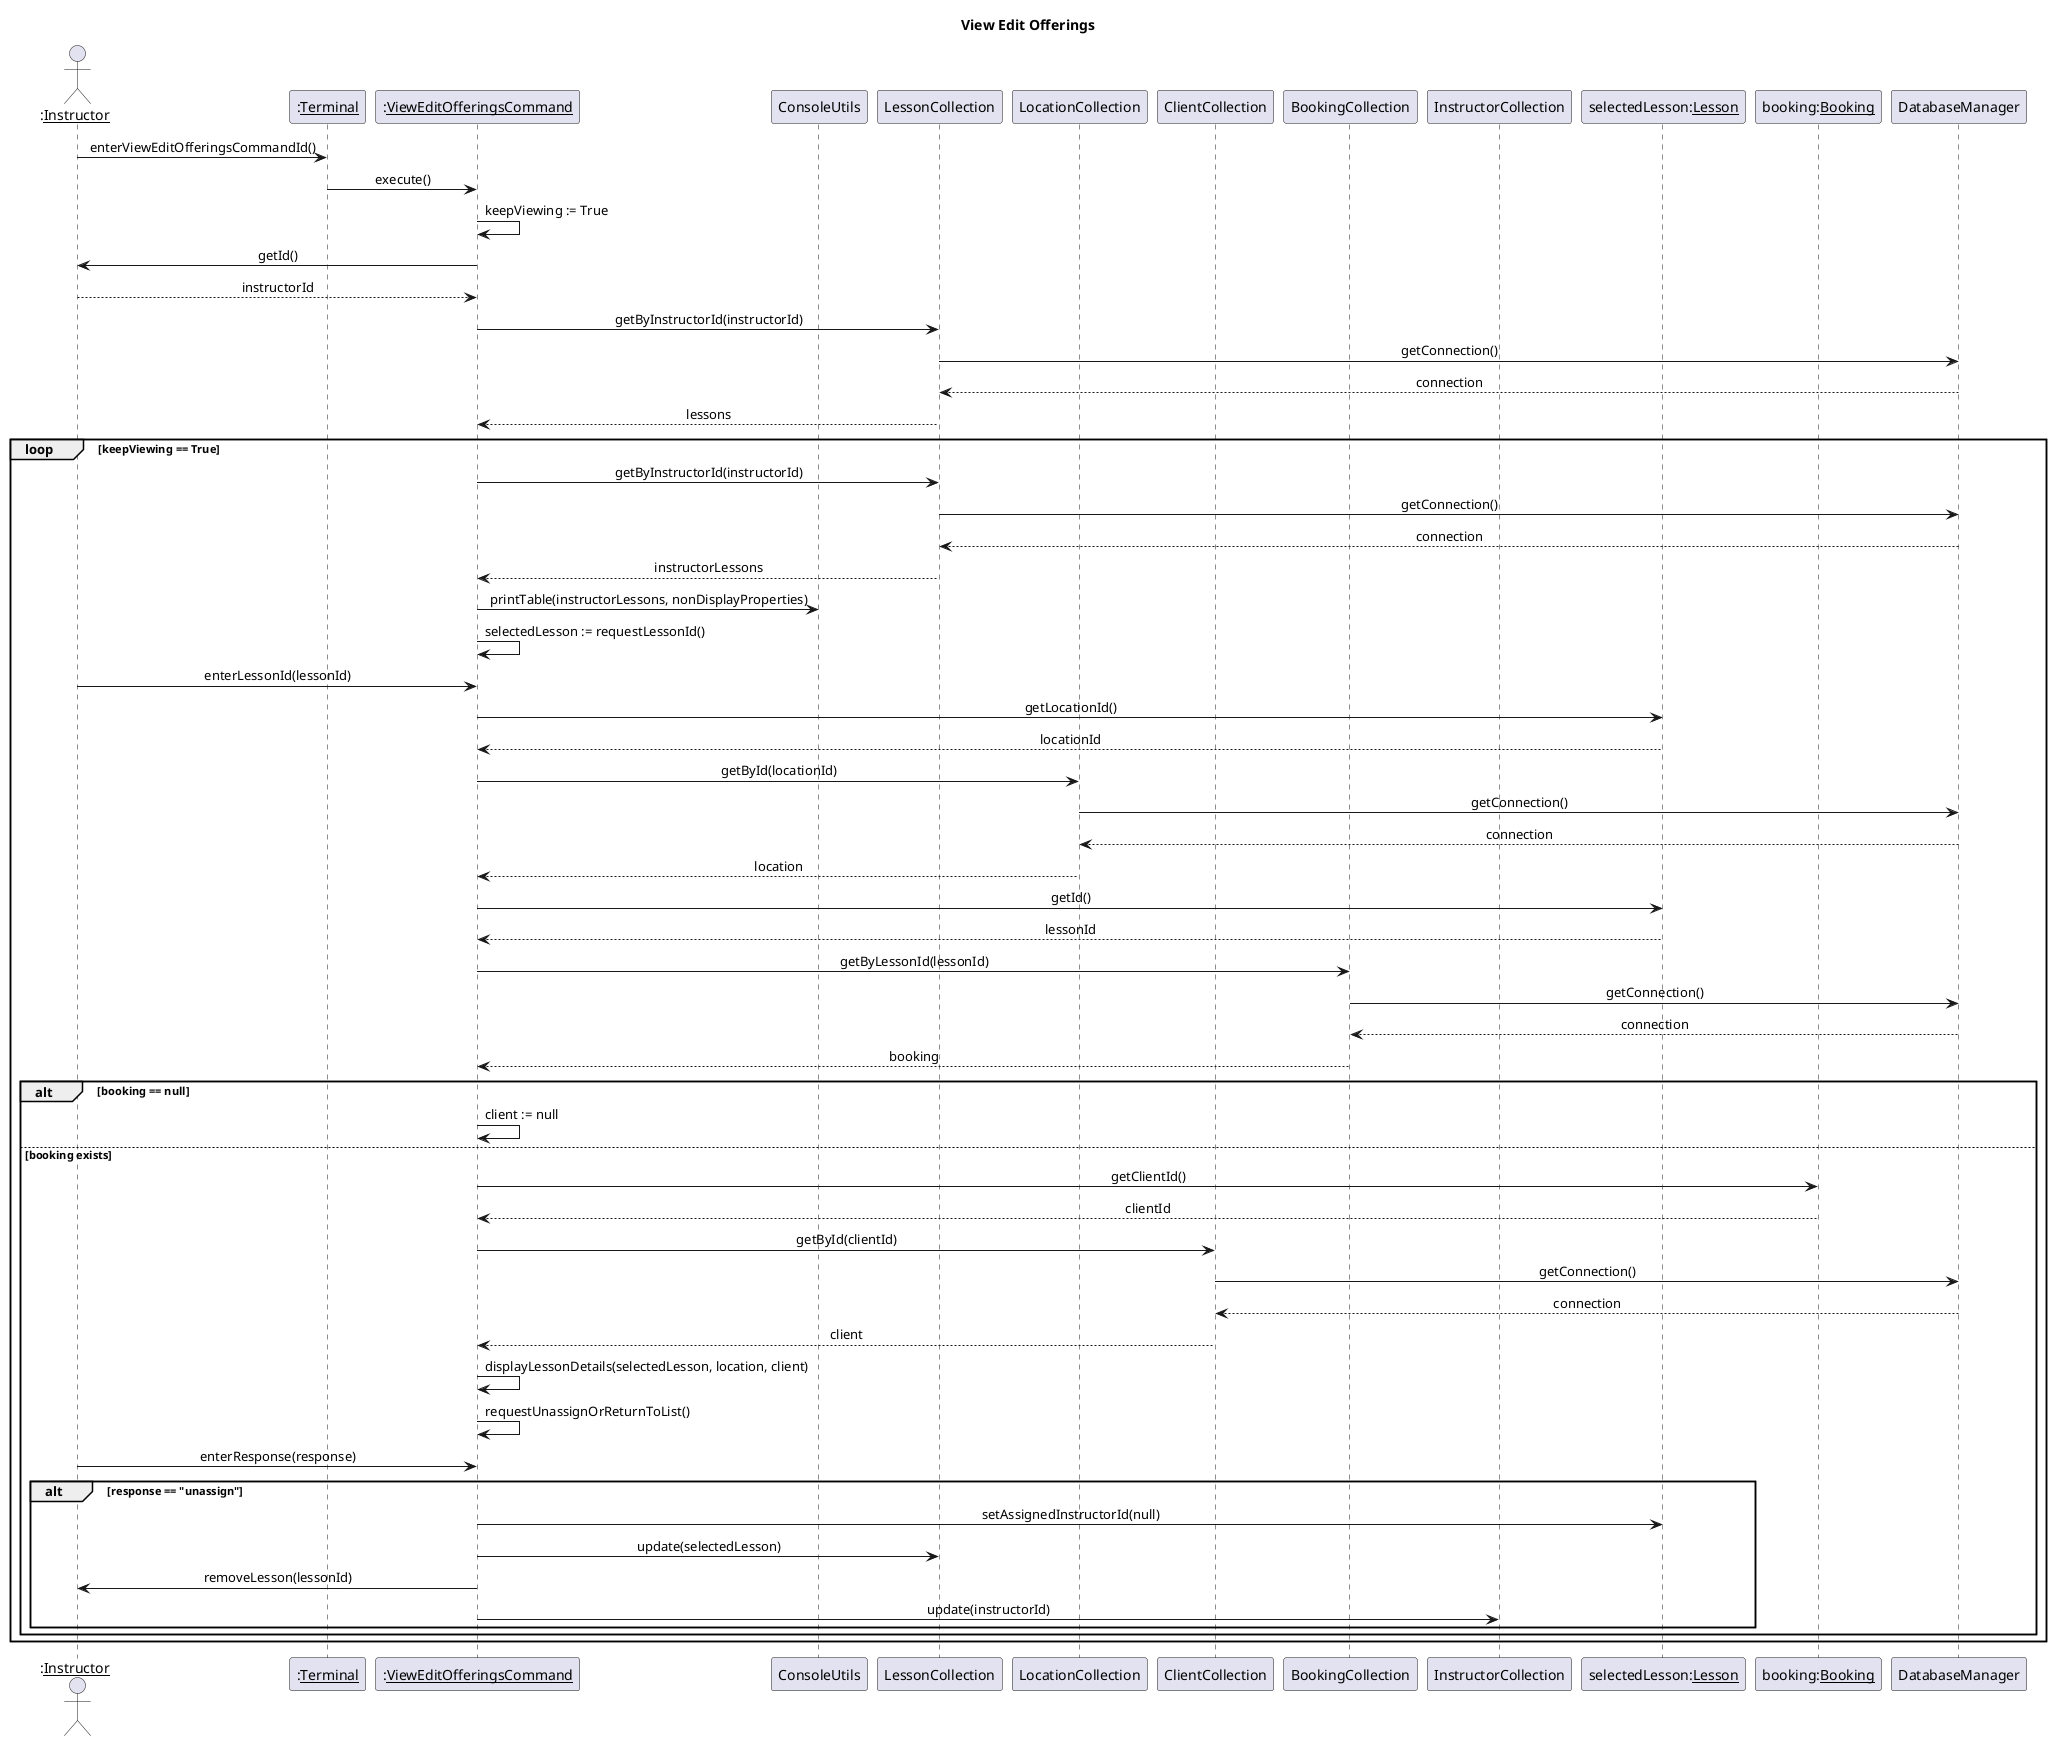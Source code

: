 @startuml

title View Edit Offerings
skinparam sequenceMessageAlignment center

actor ":<u>Instructor" as instructor 
participant ":<u>Terminal" as terminal
participant ":<u>ViewEditOfferingsCommand" as command
participant "ConsoleUtils" as cUtils
participant "LessonCollection" as lessonCollection
participant "LocationCollection" as locationCollection
participant "ClientCollection" as clientCollection
participant "BookingCollection" as bookingCollection
participant "InstructorCollection" as instructorCollection
participant "selectedLesson:<u>Lesson" as selectedLesson
participant "booking:<u>Booking" as booking
participant "DatabaseManager" as databaseManager

instructor -> terminal : enterViewEditOfferingsCommandId()
terminal -> command : execute()
command -> command : keepViewing := True
command -> instructor : getId()
instructor --> command : instructorId
command -> lessonCollection : getByInstructorId(instructorId)
lessonCollection -> databaseManager : getConnection()
databaseManager --> lessonCollection : connection
lessonCollection --> command : lessons
loop keepViewing == True
    command -> lessonCollection : getByInstructorId(instructorId)
    lessonCollection -> databaseManager : getConnection()
    databaseManager --> lessonCollection : connection
    lessonCollection --> command : instructorLessons
    command -> cUtils : printTable(instructorLessons, nonDisplayProperties)
    command -> command : selectedLesson := requestLessonId()
    instructor -> command : enterLessonId(lessonId)
    command -> selectedLesson : getLocationId()
    selectedLesson --> command : locationId
    command -> locationCollection : getById(locationId)
    locationCollection -> databaseManager : getConnection()
    databaseManager --> locationCollection : connection
    locationCollection --> command : location
    command -> selectedLesson : getId()
    selectedLesson --> command : lessonId
    command -> bookingCollection : getByLessonId(lessonId)
    bookingCollection -> databaseManager : getConnection()
    databaseManager --> bookingCollection : connection
    bookingCollection --> command : booking
    alt booking == null
        command -> command : client := null
    else booking exists
        command -> booking : getClientId()
        booking --> command : clientId
        command -> clientCollection: getById(clientId)
        clientCollection -> databaseManager : getConnection()
        databaseManager --> clientCollection : connection
        clientCollection --> command : client
        command -> command : displayLessonDetails(selectedLesson, location, client)
        command -> command : requestUnassignOrReturnToList()
        instructor -> command : enterResponse(response)
        alt response == "unassign"
            command -> selectedLesson : setAssignedInstructorId(null)
            command -> lessonCollection : update(selectedLesson)
            command -> instructor : removeLesson(lessonId)
            command -> instructorCollection : update(instructorId)
        end
    end
end
@enduml